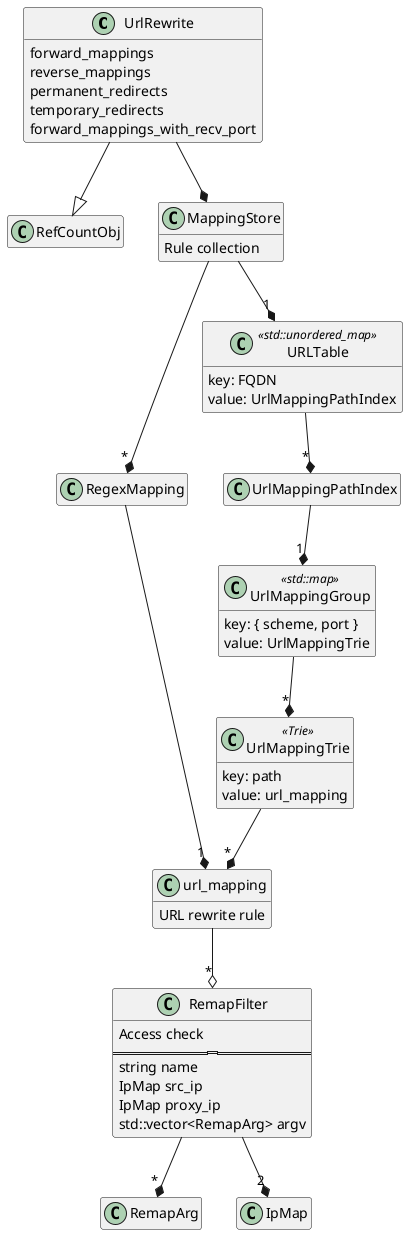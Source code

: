 ' Licensed under the Apache License, Version 2.0 (the "License");
' you may not use this file except in compliance with the License.
' You may obtain a copy of the License at http://www.apache.org/licenses/LICENSE-2.0
' Unless required by  applicable law or agreed to in writing, software distributed under the License is distributed
' on an \"AS IS\" BASIS, WITHOUT WARRANTIES OR CONDITIONS OF ANY KIND, either express or implied.
' See the License for the specific language governing permissions and limitations under the License.

@startuml

hide empty members

class UrlRewrite  {
  forward_mappings
  reverse_mappings
  permanent_redirects
  temporary_redirects
  forward_mappings_with_recv_port
}

UrlRewrite --|> RefCountObj
UrlRewrite --* MappingStore

class MappingStore {
  Rule collection
}

MappingStore --* "*" RegexMapping
MappingStore --* "1" URLTable

class URLTable <<std::unordered_map>> {
  key: FQDN
  value: UrlMappingPathIndex
}

URLTable --* "*" UrlMappingPathIndex

class RemapFilter {
  Access check
  ============
  string name
  IpMap src_ip
  IpMap proxy_ip
  std::vector<RemapArg> argv
}

RemapFilter --* "*" RemapArg
RemapFilter --* "2" IpMap

class url_mapping {
  URL rewrite rule
}

url_mapping --o "*" RemapFilter

class UrlMappingPathIndex {
}

class UrlMappingTrie << Trie >> {
  key: path
  value: url_mapping
}

class UrlMappingGroup << std::map >> {
  key: { scheme, port }
  value: UrlMappingTrie
}

UrlMappingPathIndex --* "1" UrlMappingGroup
UrlMappingGroup --* "*" UrlMappingTrie
UrlMappingTrie --* "*" url_mapping

RegexMapping --* "1" url_mapping

@enduml
